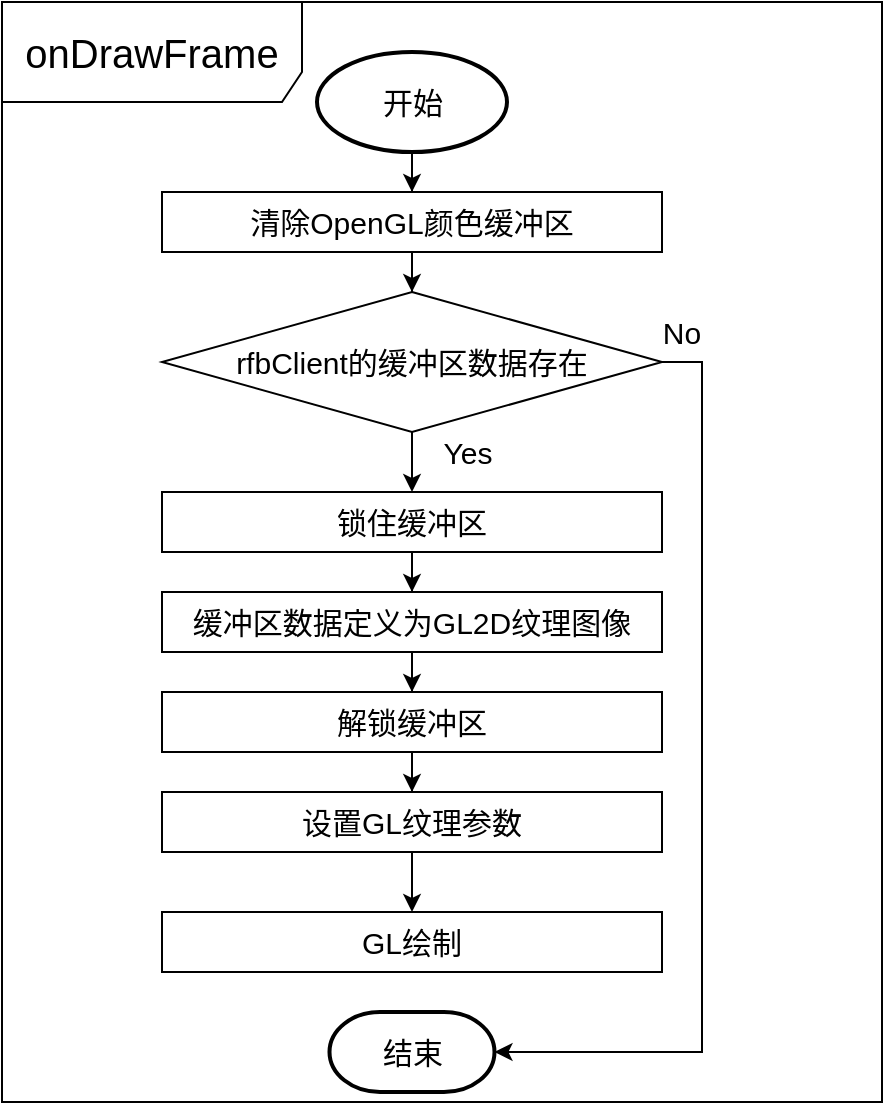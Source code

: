 <mxfile version="14.5.1" type="device"><diagram id="SYgyRlpmends_ET4Hjw3" name="第 1 页"><mxGraphModel dx="922" dy="663" grid="1" gridSize="10" guides="1" tooltips="1" connect="1" arrows="1" fold="1" page="1" pageScale="1" pageWidth="2336" pageHeight="1654" math="0" shadow="0"><root><mxCell id="0"/><mxCell id="1" parent="0"/><mxCell id="0saC6Utp5tzbhKNA-VjN-4" value="onDrawFrame" style="shape=umlFrame;whiteSpace=wrap;html=1;fontSize=20;width=150;height=50;" vertex="1" parent="1"><mxGeometry x="80" y="125" width="440" height="550" as="geometry"/></mxCell><mxCell id="0saC6Utp5tzbhKNA-VjN-7" value="" style="edgeStyle=orthogonalEdgeStyle;rounded=0;orthogonalLoop=1;jettySize=auto;html=1;fontSize=15;" edge="1" parent="1" source="0saC6Utp5tzbhKNA-VjN-5" target="0saC6Utp5tzbhKNA-VjN-6"><mxGeometry relative="1" as="geometry"/></mxCell><mxCell id="0saC6Utp5tzbhKNA-VjN-5" value="清除OpenGL颜色缓冲区" style="rounded=0;whiteSpace=wrap;html=1;fontSize=15;" vertex="1" parent="1"><mxGeometry x="160" y="220" width="250" height="30" as="geometry"/></mxCell><mxCell id="0saC6Utp5tzbhKNA-VjN-10" value="" style="edgeStyle=orthogonalEdgeStyle;rounded=0;orthogonalLoop=1;jettySize=auto;html=1;fontSize=15;" edge="1" parent="1" source="0saC6Utp5tzbhKNA-VjN-6" target="0saC6Utp5tzbhKNA-VjN-8"><mxGeometry relative="1" as="geometry"/></mxCell><mxCell id="0saC6Utp5tzbhKNA-VjN-23" style="edgeStyle=orthogonalEdgeStyle;rounded=0;orthogonalLoop=1;jettySize=auto;html=1;entryX=1;entryY=0.5;entryDx=0;entryDy=0;entryPerimeter=0;fontSize=15;" edge="1" parent="1" source="0saC6Utp5tzbhKNA-VjN-6" target="0saC6Utp5tzbhKNA-VjN-22"><mxGeometry relative="1" as="geometry"><Array as="points"><mxPoint x="430" y="305"/><mxPoint x="430" y="650"/></Array></mxGeometry></mxCell><mxCell id="0saC6Utp5tzbhKNA-VjN-6" value="rfbClient的缓冲区数据存在" style="rhombus;whiteSpace=wrap;html=1;rounded=0;fontSize=15;" vertex="1" parent="1"><mxGeometry x="160" y="270" width="250" height="70" as="geometry"/></mxCell><mxCell id="0saC6Utp5tzbhKNA-VjN-12" value="" style="edgeStyle=orthogonalEdgeStyle;rounded=0;orthogonalLoop=1;jettySize=auto;html=1;fontSize=15;" edge="1" parent="1" source="0saC6Utp5tzbhKNA-VjN-8" target="0saC6Utp5tzbhKNA-VjN-11"><mxGeometry relative="1" as="geometry"/></mxCell><mxCell id="0saC6Utp5tzbhKNA-VjN-8" value="锁住缓冲区" style="rounded=0;whiteSpace=wrap;html=1;fontSize=15;" vertex="1" parent="1"><mxGeometry x="160" y="370" width="250" height="30" as="geometry"/></mxCell><mxCell id="0saC6Utp5tzbhKNA-VjN-14" value="" style="edgeStyle=orthogonalEdgeStyle;rounded=0;orthogonalLoop=1;jettySize=auto;html=1;fontSize=15;" edge="1" parent="1" source="0saC6Utp5tzbhKNA-VjN-11" target="0saC6Utp5tzbhKNA-VjN-13"><mxGeometry relative="1" as="geometry"/></mxCell><mxCell id="0saC6Utp5tzbhKNA-VjN-11" value="缓冲区数据定义为GL2D纹理图像" style="rounded=0;whiteSpace=wrap;html=1;fontSize=15;" vertex="1" parent="1"><mxGeometry x="160" y="420" width="250" height="30" as="geometry"/></mxCell><mxCell id="0saC6Utp5tzbhKNA-VjN-16" value="" style="edgeStyle=orthogonalEdgeStyle;rounded=0;orthogonalLoop=1;jettySize=auto;html=1;fontSize=15;" edge="1" parent="1" source="0saC6Utp5tzbhKNA-VjN-13" target="0saC6Utp5tzbhKNA-VjN-15"><mxGeometry relative="1" as="geometry"/></mxCell><mxCell id="0saC6Utp5tzbhKNA-VjN-13" value="解锁缓冲区" style="rounded=0;whiteSpace=wrap;html=1;fontSize=15;" vertex="1" parent="1"><mxGeometry x="160" y="470" width="250" height="30" as="geometry"/></mxCell><mxCell id="0saC6Utp5tzbhKNA-VjN-18" value="" style="edgeStyle=orthogonalEdgeStyle;rounded=0;orthogonalLoop=1;jettySize=auto;html=1;fontSize=15;" edge="1" parent="1" source="0saC6Utp5tzbhKNA-VjN-15" target="0saC6Utp5tzbhKNA-VjN-17"><mxGeometry relative="1" as="geometry"/></mxCell><mxCell id="0saC6Utp5tzbhKNA-VjN-15" value="设置GL纹理参数" style="rounded=0;whiteSpace=wrap;html=1;fontSize=15;" vertex="1" parent="1"><mxGeometry x="160" y="520" width="250" height="30" as="geometry"/></mxCell><mxCell id="0saC6Utp5tzbhKNA-VjN-17" value="GL绘制" style="rounded=0;whiteSpace=wrap;html=1;fontSize=15;" vertex="1" parent="1"><mxGeometry x="160" y="580" width="250" height="30" as="geometry"/></mxCell><mxCell id="0saC6Utp5tzbhKNA-VjN-21" style="edgeStyle=orthogonalEdgeStyle;rounded=0;orthogonalLoop=1;jettySize=auto;html=1;entryX=0.5;entryY=0;entryDx=0;entryDy=0;fontSize=15;" edge="1" parent="1" source="0saC6Utp5tzbhKNA-VjN-20" target="0saC6Utp5tzbhKNA-VjN-5"><mxGeometry relative="1" as="geometry"/></mxCell><mxCell id="0saC6Utp5tzbhKNA-VjN-20" value="开始" style="strokeWidth=2;html=1;shape=mxgraph.flowchart.start_1;whiteSpace=wrap;fontSize=15;" vertex="1" parent="1"><mxGeometry x="237.5" y="150" width="95" height="50" as="geometry"/></mxCell><mxCell id="0saC6Utp5tzbhKNA-VjN-22" value="结束" style="strokeWidth=2;html=1;shape=mxgraph.flowchart.terminator;whiteSpace=wrap;fontSize=15;" vertex="1" parent="1"><mxGeometry x="243.75" y="630" width="82.5" height="40" as="geometry"/></mxCell><mxCell id="0saC6Utp5tzbhKNA-VjN-24" value="No" style="text;html=1;strokeColor=none;fillColor=none;align=center;verticalAlign=middle;whiteSpace=wrap;rounded=0;fontSize=15;" vertex="1" parent="1"><mxGeometry x="400" y="280" width="40" height="20" as="geometry"/></mxCell><mxCell id="0saC6Utp5tzbhKNA-VjN-25" value="Yes" style="text;html=1;strokeColor=none;fillColor=none;align=center;verticalAlign=middle;whiteSpace=wrap;rounded=0;fontSize=15;" vertex="1" parent="1"><mxGeometry x="293" y="340" width="40" height="20" as="geometry"/></mxCell></root></mxGraphModel></diagram></mxfile>